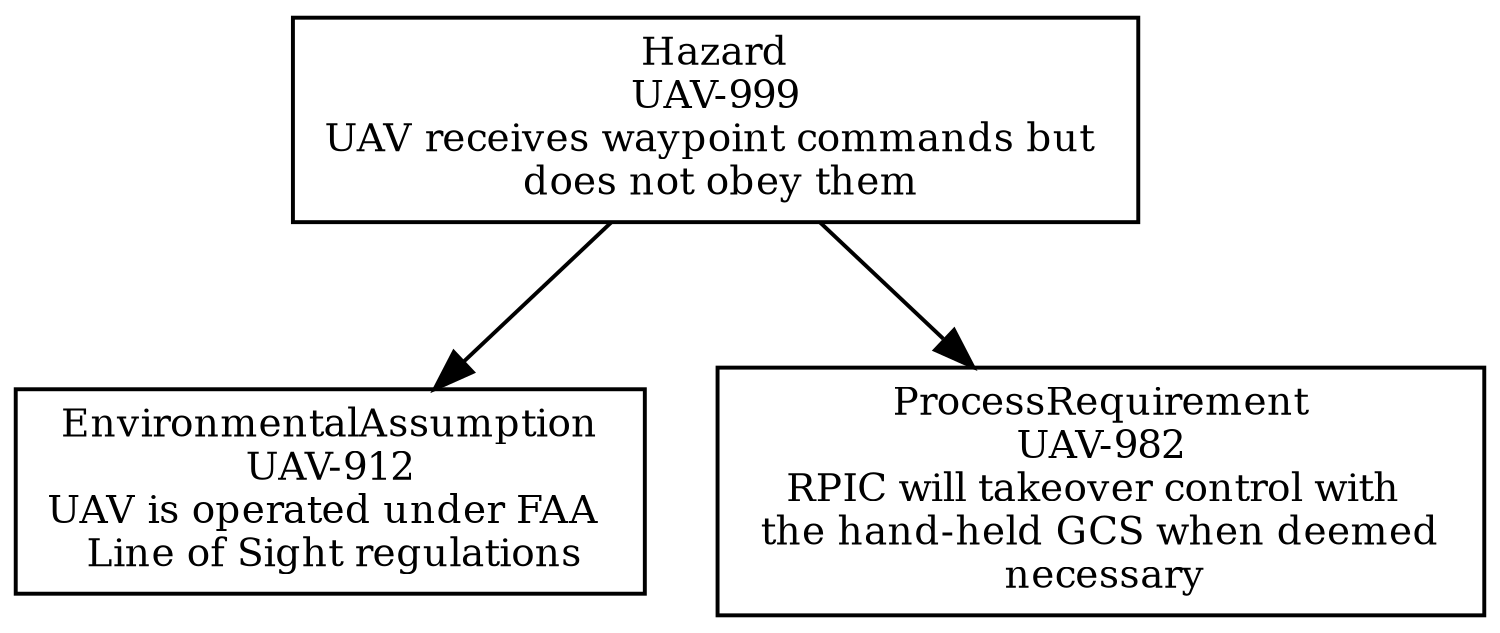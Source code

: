 digraph g { graph [autosize=false, size="10,6!", resolution=200, rankdir = "TD"];
node [ fontsize = "10" shape = "record" ];
edge [];
"UAV-999"[
label = "Hazard\nUAV-999\nUAV receives waypoint commands but \n does not obey them "
shape = "record"
color = "black"
];
"UAV-912"[
label = "EnvironmentalAssumption\nUAV-912\nUAV is operated under FAA \n Line of Sight regulations "
shape = "record"
color = "black"
];
"UAV-982"[
label = "ProcessRequirement\nUAV-982\nRPIC will takeover control with \n the hand-held GCS when deemed \n necessary "
shape = "record"
color = "black"
];
"UAV-999" -> "UAV-912";
"UAV-999" -> "UAV-982";
}
